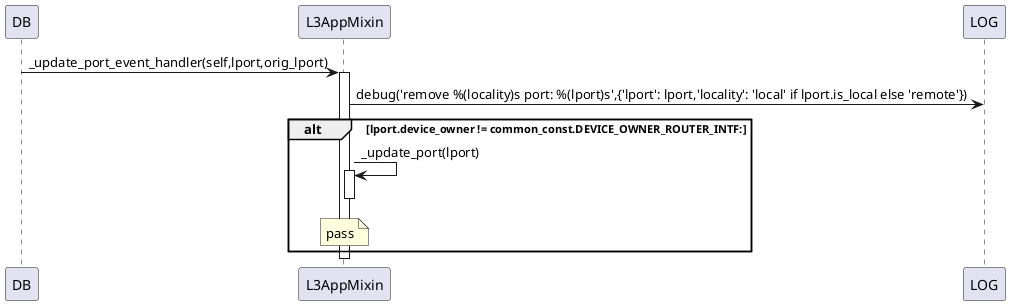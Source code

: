@startuml logical port update local or remote
DB->L3AppMixin:_update_port_event_handler(self,lport,orig_lport)
activate L3AppMixin
L3AppMixin->LOG:debug('remove %(locality)s port: %(lport)s',{'lport': lport,'locality': 'local' if lport.is_local else 'remote'})
alt lport.device_owner != common_const.DEVICE_OWNER_ROUTER_INTF:
    L3AppMixin->L3AppMixin:_update_port(lport)
    activate L3AppMixin
    note over L3AppMixin
        pass
    end note
    deactivate
end
deactivate
@enduml